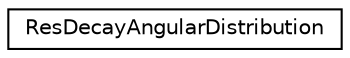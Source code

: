 digraph "Graphical Class Hierarchy"
{
  edge [fontname="Helvetica",fontsize="10",labelfontname="Helvetica",labelfontsize="10"];
  node [fontname="Helvetica",fontsize="10",shape=record];
  rankdir="LR";
  Node1 [label="ResDecayAngularDistribution",height=0.2,width=0.4,color="black", fillcolor="white", style="filled",URL="$class_res_decay_angular_distribution.html"];
}
